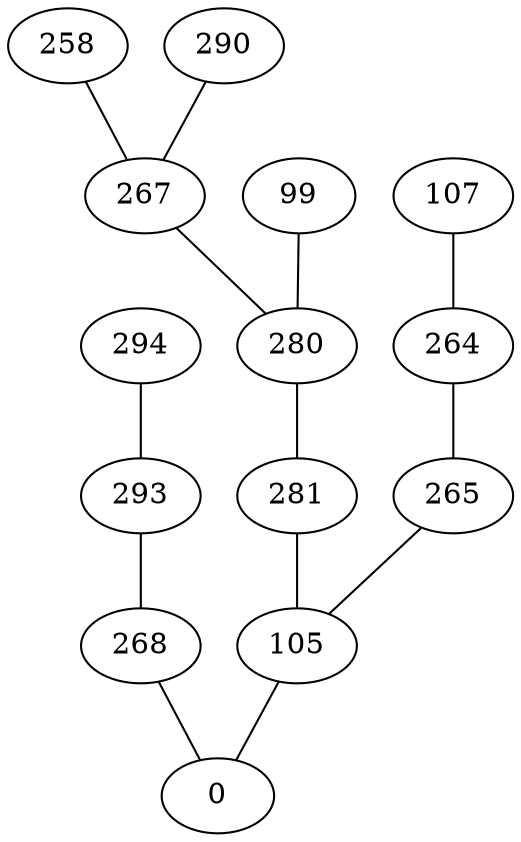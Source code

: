 strict graph {
	105 -- 0;
	268 -- 0;
	281 -- 105;
	265 -- 105;
	264 -- 265;
	280 -- 281;
	107 -- 264;
	293 -- 268;
	294 -- 293;
	267 -- 280;
	99 -- 280;
	258 -- 267;
	290 -- 267;
}
